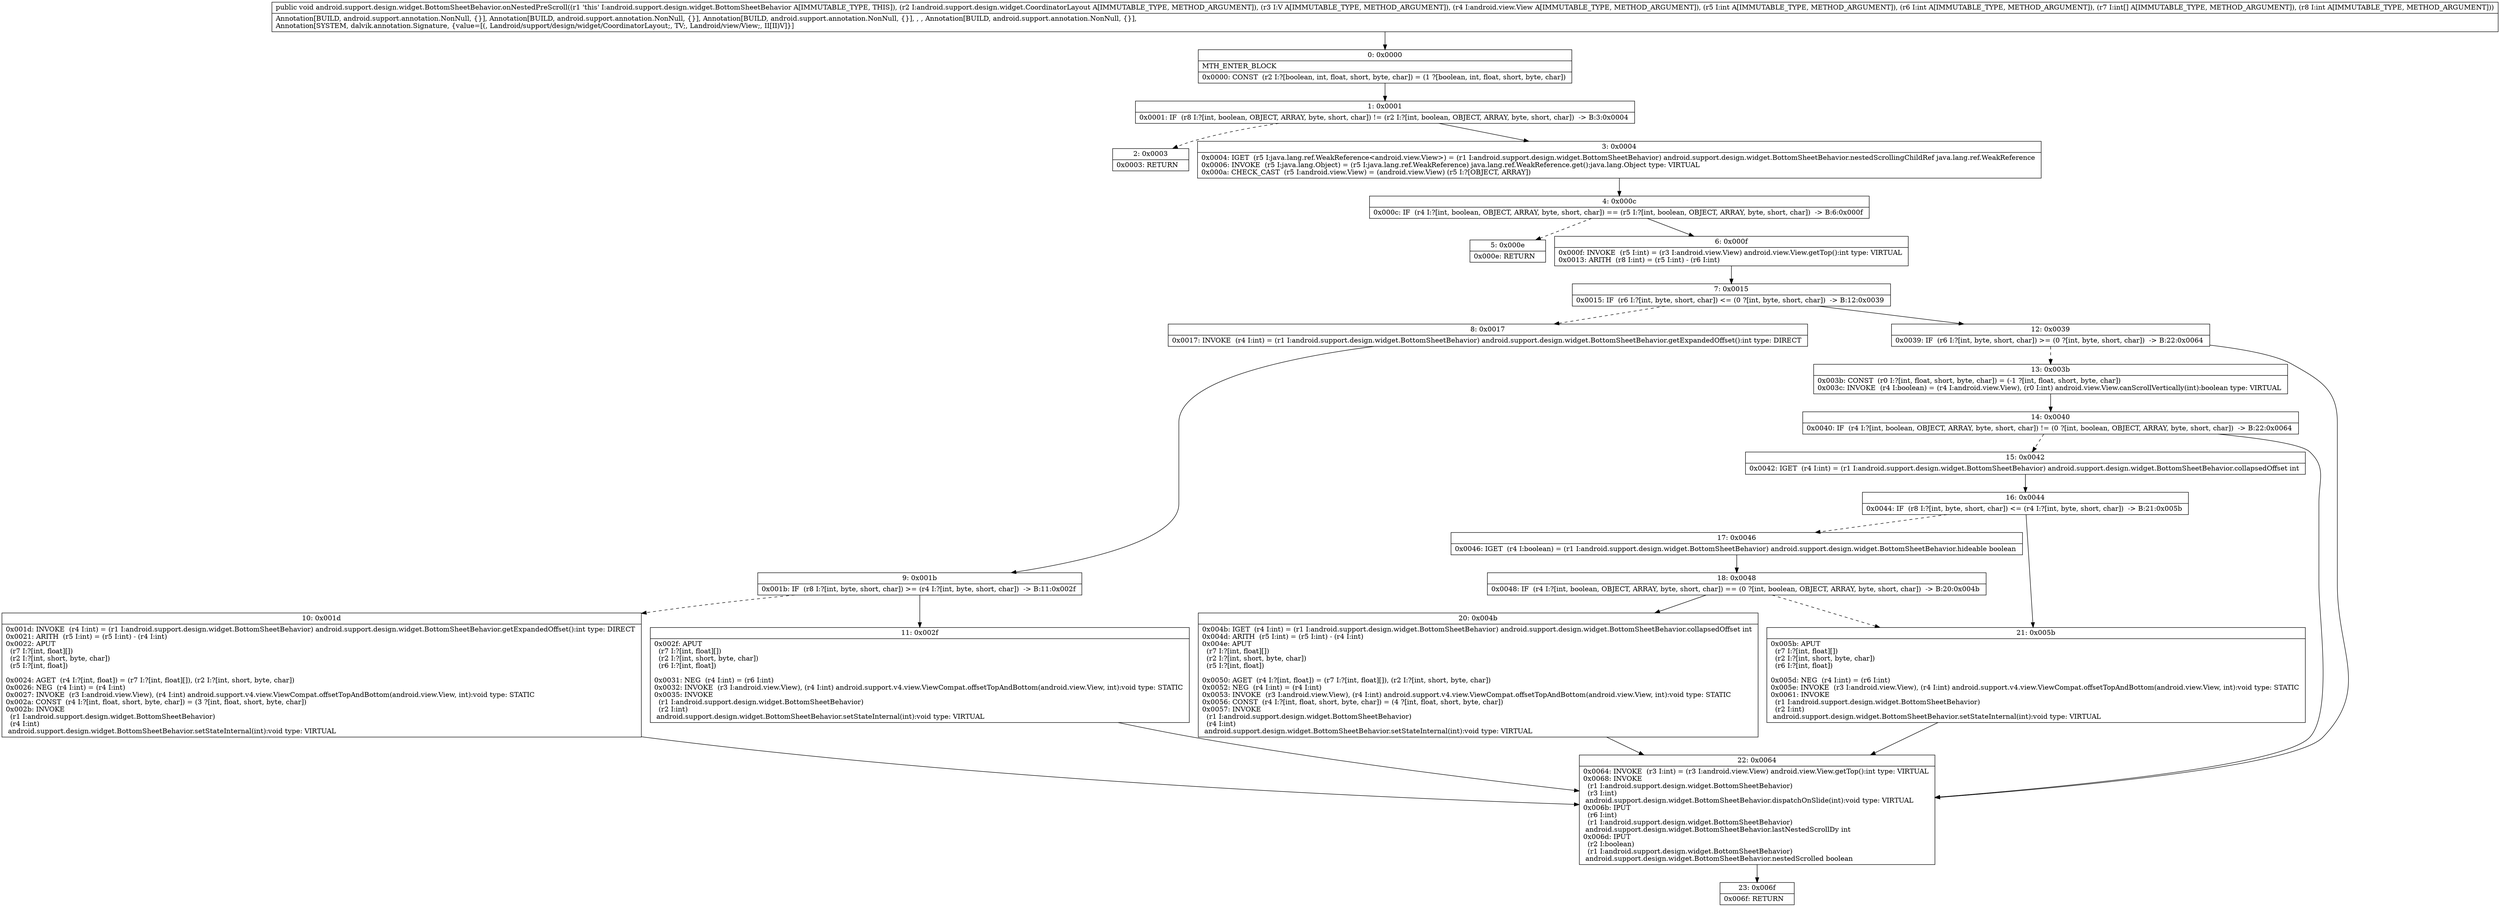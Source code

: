 digraph "CFG forandroid.support.design.widget.BottomSheetBehavior.onNestedPreScroll(Landroid\/support\/design\/widget\/CoordinatorLayout;Landroid\/view\/View;Landroid\/view\/View;II[II)V" {
Node_0 [shape=record,label="{0\:\ 0x0000|MTH_ENTER_BLOCK\l|0x0000: CONST  (r2 I:?[boolean, int, float, short, byte, char]) = (1 ?[boolean, int, float, short, byte, char]) \l}"];
Node_1 [shape=record,label="{1\:\ 0x0001|0x0001: IF  (r8 I:?[int, boolean, OBJECT, ARRAY, byte, short, char]) != (r2 I:?[int, boolean, OBJECT, ARRAY, byte, short, char])  \-\> B:3:0x0004 \l}"];
Node_2 [shape=record,label="{2\:\ 0x0003|0x0003: RETURN   \l}"];
Node_3 [shape=record,label="{3\:\ 0x0004|0x0004: IGET  (r5 I:java.lang.ref.WeakReference\<android.view.View\>) = (r1 I:android.support.design.widget.BottomSheetBehavior) android.support.design.widget.BottomSheetBehavior.nestedScrollingChildRef java.lang.ref.WeakReference \l0x0006: INVOKE  (r5 I:java.lang.Object) = (r5 I:java.lang.ref.WeakReference) java.lang.ref.WeakReference.get():java.lang.Object type: VIRTUAL \l0x000a: CHECK_CAST  (r5 I:android.view.View) = (android.view.View) (r5 I:?[OBJECT, ARRAY]) \l}"];
Node_4 [shape=record,label="{4\:\ 0x000c|0x000c: IF  (r4 I:?[int, boolean, OBJECT, ARRAY, byte, short, char]) == (r5 I:?[int, boolean, OBJECT, ARRAY, byte, short, char])  \-\> B:6:0x000f \l}"];
Node_5 [shape=record,label="{5\:\ 0x000e|0x000e: RETURN   \l}"];
Node_6 [shape=record,label="{6\:\ 0x000f|0x000f: INVOKE  (r5 I:int) = (r3 I:android.view.View) android.view.View.getTop():int type: VIRTUAL \l0x0013: ARITH  (r8 I:int) = (r5 I:int) \- (r6 I:int) \l}"];
Node_7 [shape=record,label="{7\:\ 0x0015|0x0015: IF  (r6 I:?[int, byte, short, char]) \<= (0 ?[int, byte, short, char])  \-\> B:12:0x0039 \l}"];
Node_8 [shape=record,label="{8\:\ 0x0017|0x0017: INVOKE  (r4 I:int) = (r1 I:android.support.design.widget.BottomSheetBehavior) android.support.design.widget.BottomSheetBehavior.getExpandedOffset():int type: DIRECT \l}"];
Node_9 [shape=record,label="{9\:\ 0x001b|0x001b: IF  (r8 I:?[int, byte, short, char]) \>= (r4 I:?[int, byte, short, char])  \-\> B:11:0x002f \l}"];
Node_10 [shape=record,label="{10\:\ 0x001d|0x001d: INVOKE  (r4 I:int) = (r1 I:android.support.design.widget.BottomSheetBehavior) android.support.design.widget.BottomSheetBehavior.getExpandedOffset():int type: DIRECT \l0x0021: ARITH  (r5 I:int) = (r5 I:int) \- (r4 I:int) \l0x0022: APUT  \l  (r7 I:?[int, float][])\l  (r2 I:?[int, short, byte, char])\l  (r5 I:?[int, float])\l \l0x0024: AGET  (r4 I:?[int, float]) = (r7 I:?[int, float][]), (r2 I:?[int, short, byte, char]) \l0x0026: NEG  (r4 I:int) = (r4 I:int) \l0x0027: INVOKE  (r3 I:android.view.View), (r4 I:int) android.support.v4.view.ViewCompat.offsetTopAndBottom(android.view.View, int):void type: STATIC \l0x002a: CONST  (r4 I:?[int, float, short, byte, char]) = (3 ?[int, float, short, byte, char]) \l0x002b: INVOKE  \l  (r1 I:android.support.design.widget.BottomSheetBehavior)\l  (r4 I:int)\l android.support.design.widget.BottomSheetBehavior.setStateInternal(int):void type: VIRTUAL \l}"];
Node_11 [shape=record,label="{11\:\ 0x002f|0x002f: APUT  \l  (r7 I:?[int, float][])\l  (r2 I:?[int, short, byte, char])\l  (r6 I:?[int, float])\l \l0x0031: NEG  (r4 I:int) = (r6 I:int) \l0x0032: INVOKE  (r3 I:android.view.View), (r4 I:int) android.support.v4.view.ViewCompat.offsetTopAndBottom(android.view.View, int):void type: STATIC \l0x0035: INVOKE  \l  (r1 I:android.support.design.widget.BottomSheetBehavior)\l  (r2 I:int)\l android.support.design.widget.BottomSheetBehavior.setStateInternal(int):void type: VIRTUAL \l}"];
Node_12 [shape=record,label="{12\:\ 0x0039|0x0039: IF  (r6 I:?[int, byte, short, char]) \>= (0 ?[int, byte, short, char])  \-\> B:22:0x0064 \l}"];
Node_13 [shape=record,label="{13\:\ 0x003b|0x003b: CONST  (r0 I:?[int, float, short, byte, char]) = (\-1 ?[int, float, short, byte, char]) \l0x003c: INVOKE  (r4 I:boolean) = (r4 I:android.view.View), (r0 I:int) android.view.View.canScrollVertically(int):boolean type: VIRTUAL \l}"];
Node_14 [shape=record,label="{14\:\ 0x0040|0x0040: IF  (r4 I:?[int, boolean, OBJECT, ARRAY, byte, short, char]) != (0 ?[int, boolean, OBJECT, ARRAY, byte, short, char])  \-\> B:22:0x0064 \l}"];
Node_15 [shape=record,label="{15\:\ 0x0042|0x0042: IGET  (r4 I:int) = (r1 I:android.support.design.widget.BottomSheetBehavior) android.support.design.widget.BottomSheetBehavior.collapsedOffset int \l}"];
Node_16 [shape=record,label="{16\:\ 0x0044|0x0044: IF  (r8 I:?[int, byte, short, char]) \<= (r4 I:?[int, byte, short, char])  \-\> B:21:0x005b \l}"];
Node_17 [shape=record,label="{17\:\ 0x0046|0x0046: IGET  (r4 I:boolean) = (r1 I:android.support.design.widget.BottomSheetBehavior) android.support.design.widget.BottomSheetBehavior.hideable boolean \l}"];
Node_18 [shape=record,label="{18\:\ 0x0048|0x0048: IF  (r4 I:?[int, boolean, OBJECT, ARRAY, byte, short, char]) == (0 ?[int, boolean, OBJECT, ARRAY, byte, short, char])  \-\> B:20:0x004b \l}"];
Node_20 [shape=record,label="{20\:\ 0x004b|0x004b: IGET  (r4 I:int) = (r1 I:android.support.design.widget.BottomSheetBehavior) android.support.design.widget.BottomSheetBehavior.collapsedOffset int \l0x004d: ARITH  (r5 I:int) = (r5 I:int) \- (r4 I:int) \l0x004e: APUT  \l  (r7 I:?[int, float][])\l  (r2 I:?[int, short, byte, char])\l  (r5 I:?[int, float])\l \l0x0050: AGET  (r4 I:?[int, float]) = (r7 I:?[int, float][]), (r2 I:?[int, short, byte, char]) \l0x0052: NEG  (r4 I:int) = (r4 I:int) \l0x0053: INVOKE  (r3 I:android.view.View), (r4 I:int) android.support.v4.view.ViewCompat.offsetTopAndBottom(android.view.View, int):void type: STATIC \l0x0056: CONST  (r4 I:?[int, float, short, byte, char]) = (4 ?[int, float, short, byte, char]) \l0x0057: INVOKE  \l  (r1 I:android.support.design.widget.BottomSheetBehavior)\l  (r4 I:int)\l android.support.design.widget.BottomSheetBehavior.setStateInternal(int):void type: VIRTUAL \l}"];
Node_21 [shape=record,label="{21\:\ 0x005b|0x005b: APUT  \l  (r7 I:?[int, float][])\l  (r2 I:?[int, short, byte, char])\l  (r6 I:?[int, float])\l \l0x005d: NEG  (r4 I:int) = (r6 I:int) \l0x005e: INVOKE  (r3 I:android.view.View), (r4 I:int) android.support.v4.view.ViewCompat.offsetTopAndBottom(android.view.View, int):void type: STATIC \l0x0061: INVOKE  \l  (r1 I:android.support.design.widget.BottomSheetBehavior)\l  (r2 I:int)\l android.support.design.widget.BottomSheetBehavior.setStateInternal(int):void type: VIRTUAL \l}"];
Node_22 [shape=record,label="{22\:\ 0x0064|0x0064: INVOKE  (r3 I:int) = (r3 I:android.view.View) android.view.View.getTop():int type: VIRTUAL \l0x0068: INVOKE  \l  (r1 I:android.support.design.widget.BottomSheetBehavior)\l  (r3 I:int)\l android.support.design.widget.BottomSheetBehavior.dispatchOnSlide(int):void type: VIRTUAL \l0x006b: IPUT  \l  (r6 I:int)\l  (r1 I:android.support.design.widget.BottomSheetBehavior)\l android.support.design.widget.BottomSheetBehavior.lastNestedScrollDy int \l0x006d: IPUT  \l  (r2 I:boolean)\l  (r1 I:android.support.design.widget.BottomSheetBehavior)\l android.support.design.widget.BottomSheetBehavior.nestedScrolled boolean \l}"];
Node_23 [shape=record,label="{23\:\ 0x006f|0x006f: RETURN   \l}"];
MethodNode[shape=record,label="{public void android.support.design.widget.BottomSheetBehavior.onNestedPreScroll((r1 'this' I:android.support.design.widget.BottomSheetBehavior A[IMMUTABLE_TYPE, THIS]), (r2 I:android.support.design.widget.CoordinatorLayout A[IMMUTABLE_TYPE, METHOD_ARGUMENT]), (r3 I:V A[IMMUTABLE_TYPE, METHOD_ARGUMENT]), (r4 I:android.view.View A[IMMUTABLE_TYPE, METHOD_ARGUMENT]), (r5 I:int A[IMMUTABLE_TYPE, METHOD_ARGUMENT]), (r6 I:int A[IMMUTABLE_TYPE, METHOD_ARGUMENT]), (r7 I:int[] A[IMMUTABLE_TYPE, METHOD_ARGUMENT]), (r8 I:int A[IMMUTABLE_TYPE, METHOD_ARGUMENT]))  | Annotation[BUILD, android.support.annotation.NonNull, \{\}], Annotation[BUILD, android.support.annotation.NonNull, \{\}], Annotation[BUILD, android.support.annotation.NonNull, \{\}], , , Annotation[BUILD, android.support.annotation.NonNull, \{\}], \lAnnotation[SYSTEM, dalvik.annotation.Signature, \{value=[(, Landroid\/support\/design\/widget\/CoordinatorLayout;, TV;, Landroid\/view\/View;, II[II)V]\}]\l}"];
MethodNode -> Node_0;
Node_0 -> Node_1;
Node_1 -> Node_2[style=dashed];
Node_1 -> Node_3;
Node_3 -> Node_4;
Node_4 -> Node_5[style=dashed];
Node_4 -> Node_6;
Node_6 -> Node_7;
Node_7 -> Node_8[style=dashed];
Node_7 -> Node_12;
Node_8 -> Node_9;
Node_9 -> Node_10[style=dashed];
Node_9 -> Node_11;
Node_10 -> Node_22;
Node_11 -> Node_22;
Node_12 -> Node_13[style=dashed];
Node_12 -> Node_22;
Node_13 -> Node_14;
Node_14 -> Node_15[style=dashed];
Node_14 -> Node_22;
Node_15 -> Node_16;
Node_16 -> Node_17[style=dashed];
Node_16 -> Node_21;
Node_17 -> Node_18;
Node_18 -> Node_20;
Node_18 -> Node_21[style=dashed];
Node_20 -> Node_22;
Node_21 -> Node_22;
Node_22 -> Node_23;
}

